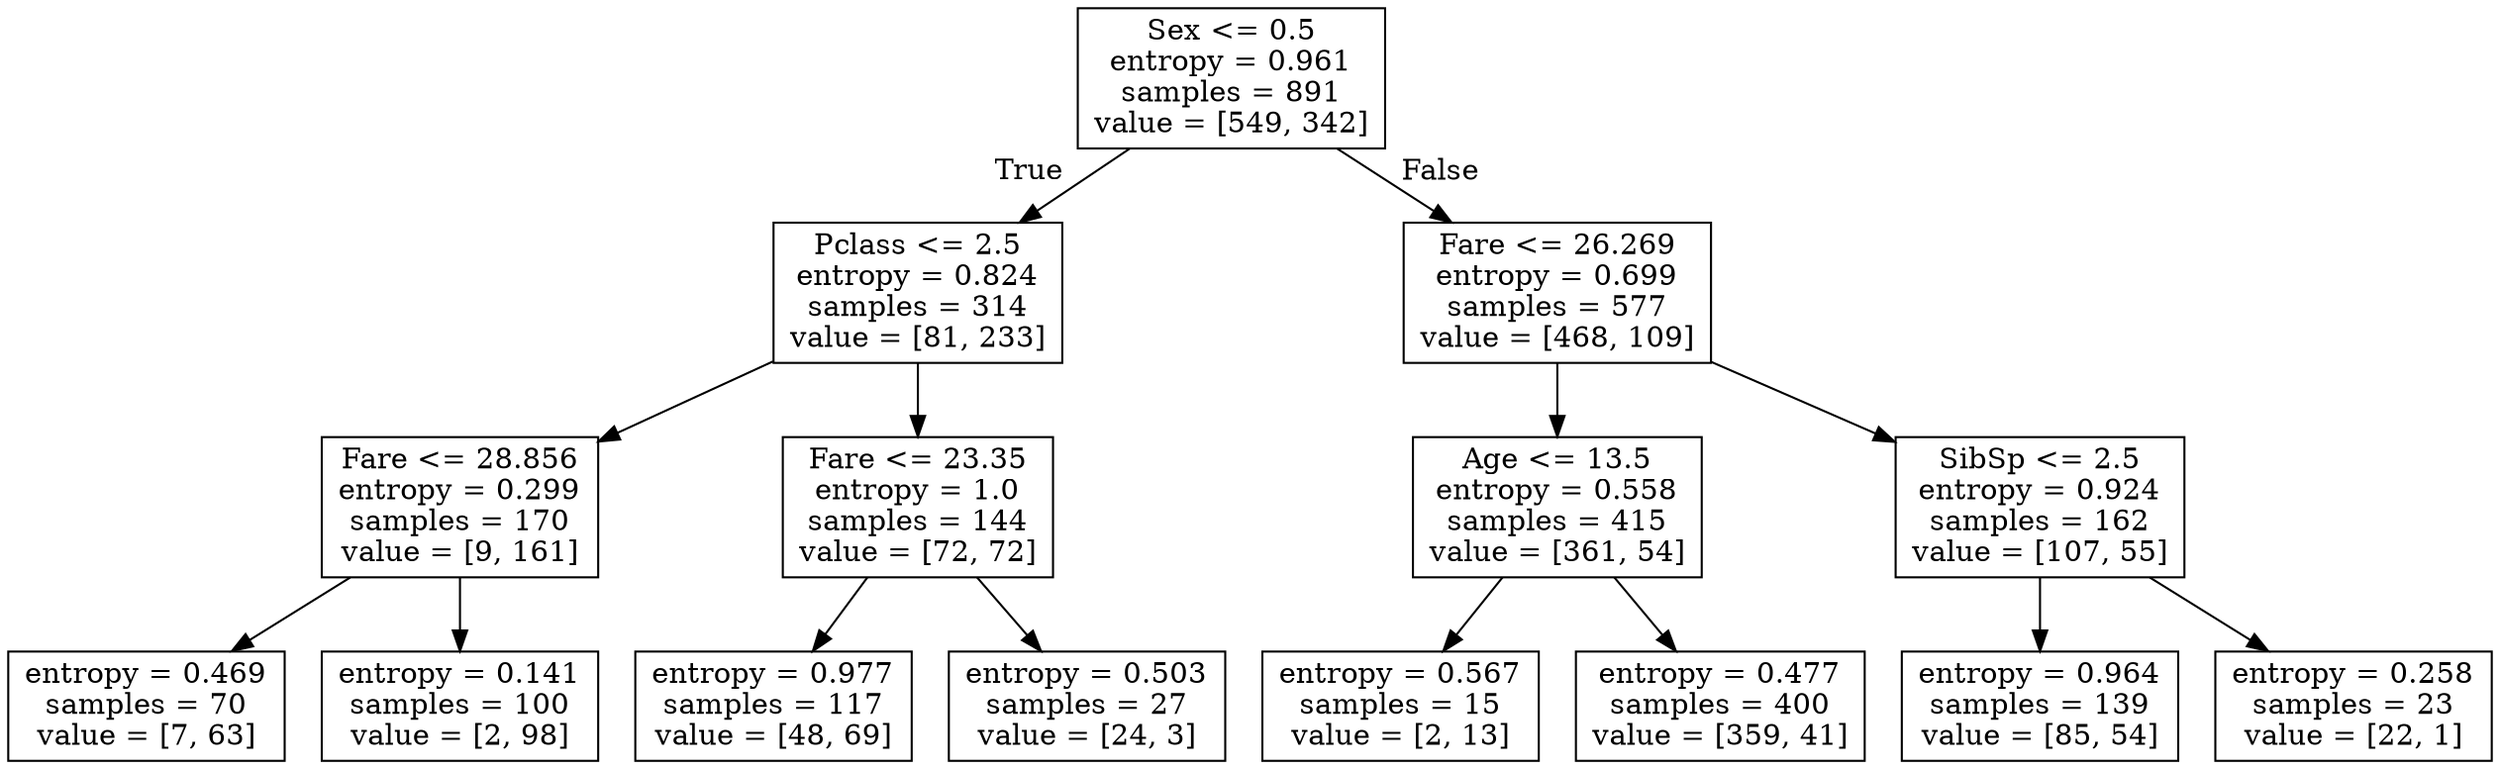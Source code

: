 digraph Tree {
node [shape=box] ;
0 [label="Sex <= 0.5\nentropy = 0.961\nsamples = 891\nvalue = [549, 342]"] ;
1 [label="Pclass <= 2.5\nentropy = 0.824\nsamples = 314\nvalue = [81, 233]"] ;
0 -> 1 [labeldistance=2.5, labelangle=45, headlabel="True"] ;
2 [label="Fare <= 28.856\nentropy = 0.299\nsamples = 170\nvalue = [9, 161]"] ;
1 -> 2 ;
3 [label="entropy = 0.469\nsamples = 70\nvalue = [7, 63]"] ;
2 -> 3 ;
4 [label="entropy = 0.141\nsamples = 100\nvalue = [2, 98]"] ;
2 -> 4 ;
5 [label="Fare <= 23.35\nentropy = 1.0\nsamples = 144\nvalue = [72, 72]"] ;
1 -> 5 ;
6 [label="entropy = 0.977\nsamples = 117\nvalue = [48, 69]"] ;
5 -> 6 ;
7 [label="entropy = 0.503\nsamples = 27\nvalue = [24, 3]"] ;
5 -> 7 ;
8 [label="Fare <= 26.269\nentropy = 0.699\nsamples = 577\nvalue = [468, 109]"] ;
0 -> 8 [labeldistance=2.5, labelangle=-45, headlabel="False"] ;
9 [label="Age <= 13.5\nentropy = 0.558\nsamples = 415\nvalue = [361, 54]"] ;
8 -> 9 ;
10 [label="entropy = 0.567\nsamples = 15\nvalue = [2, 13]"] ;
9 -> 10 ;
11 [label="entropy = 0.477\nsamples = 400\nvalue = [359, 41]"] ;
9 -> 11 ;
12 [label="SibSp <= 2.5\nentropy = 0.924\nsamples = 162\nvalue = [107, 55]"] ;
8 -> 12 ;
13 [label="entropy = 0.964\nsamples = 139\nvalue = [85, 54]"] ;
12 -> 13 ;
14 [label="entropy = 0.258\nsamples = 23\nvalue = [22, 1]"] ;
12 -> 14 ;
}
